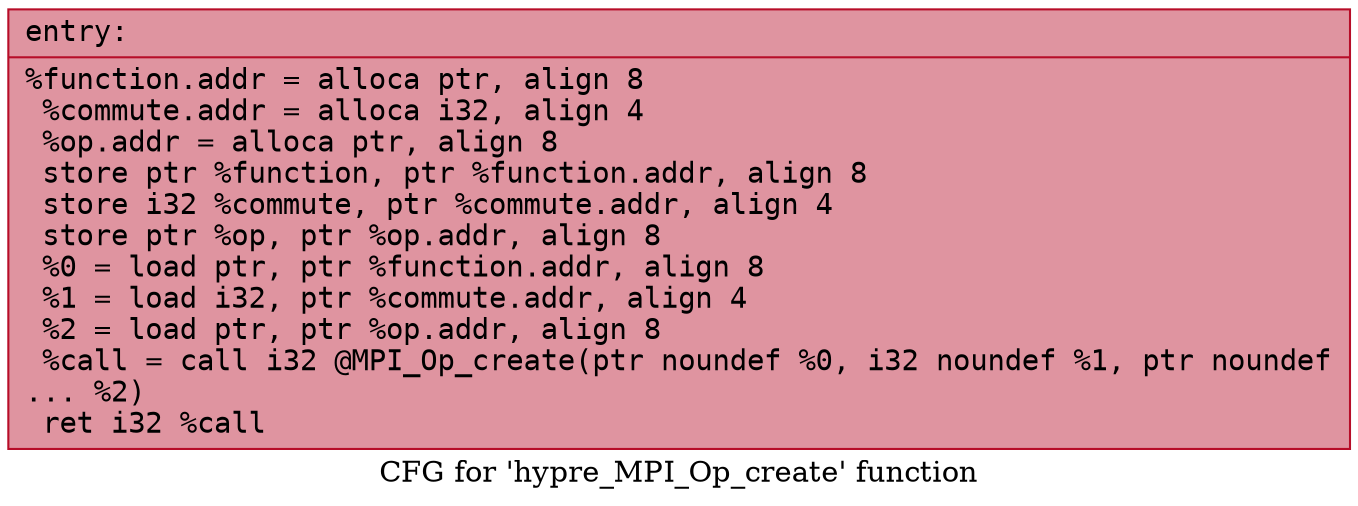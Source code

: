 digraph "CFG for 'hypre_MPI_Op_create' function" {
	label="CFG for 'hypre_MPI_Op_create' function";

	Node0x5555d6663450 [shape=record,color="#b70d28ff", style=filled, fillcolor="#b70d2870" fontname="Courier",label="{entry:\l|  %function.addr = alloca ptr, align 8\l  %commute.addr = alloca i32, align 4\l  %op.addr = alloca ptr, align 8\l  store ptr %function, ptr %function.addr, align 8\l  store i32 %commute, ptr %commute.addr, align 4\l  store ptr %op, ptr %op.addr, align 8\l  %0 = load ptr, ptr %function.addr, align 8\l  %1 = load i32, ptr %commute.addr, align 4\l  %2 = load ptr, ptr %op.addr, align 8\l  %call = call i32 @MPI_Op_create(ptr noundef %0, i32 noundef %1, ptr noundef\l... %2)\l  ret i32 %call\l}"];
}

